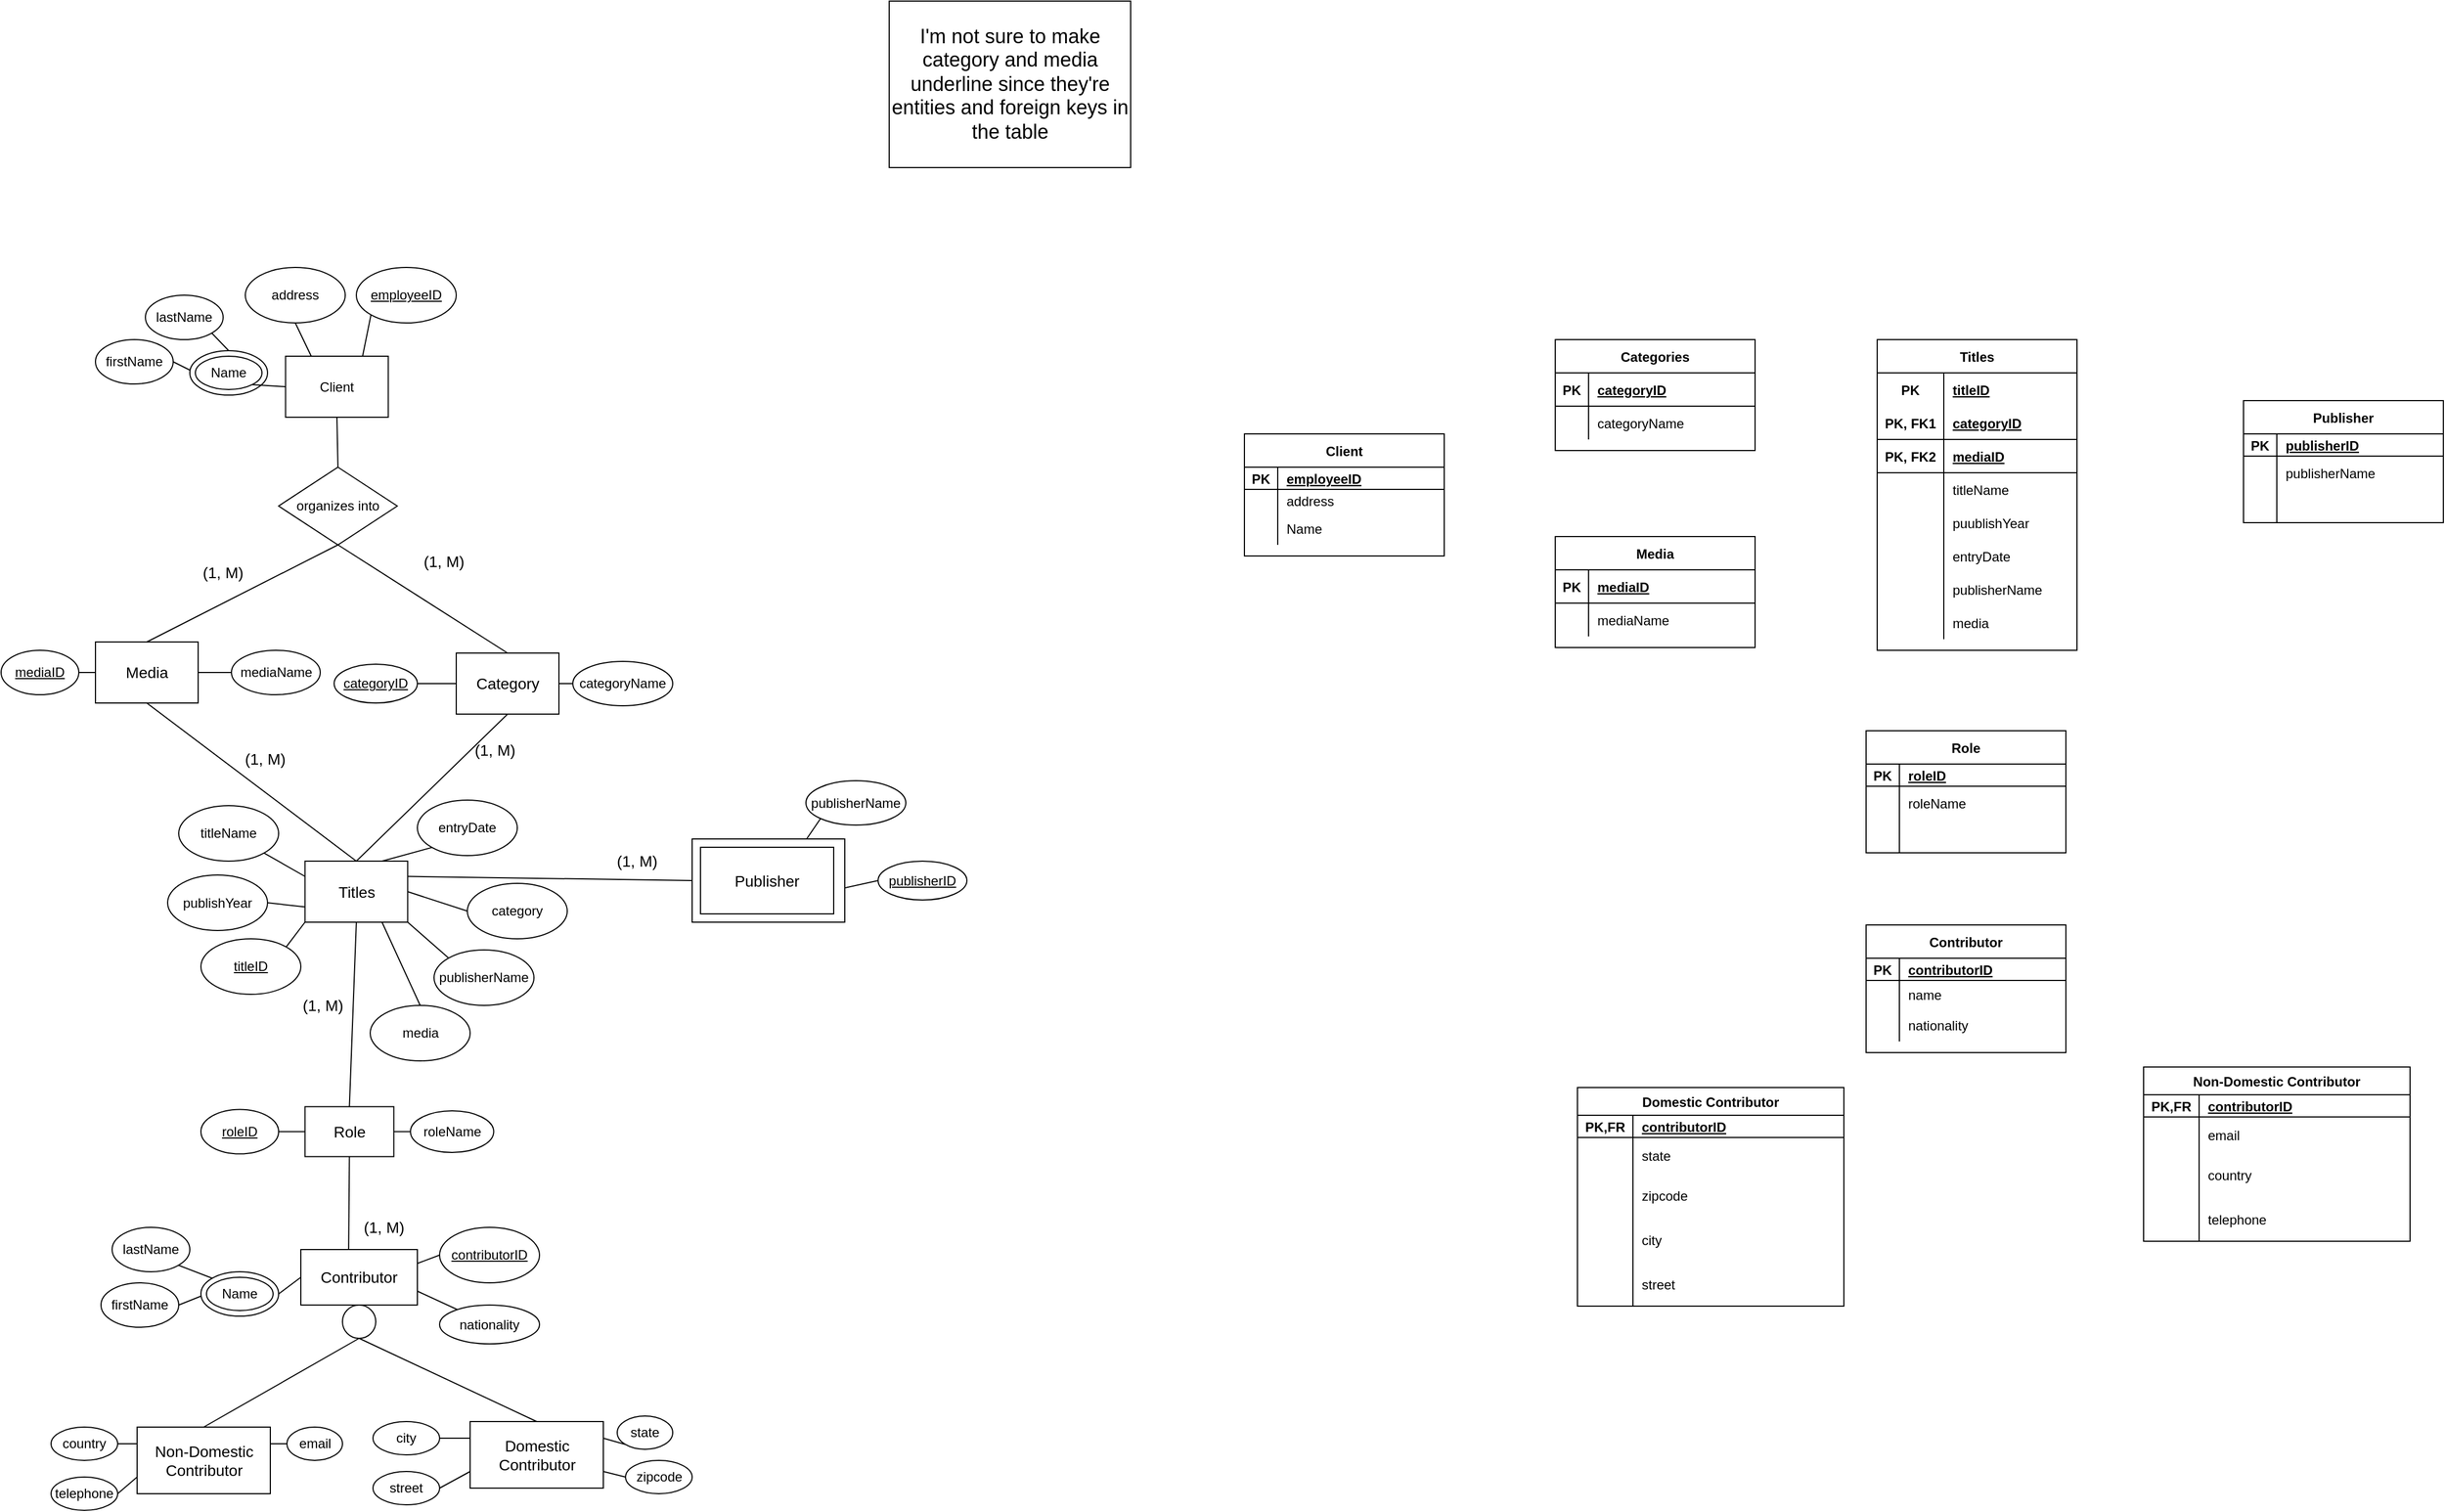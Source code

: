 <mxfile version="13.9.7" type="github">
  <diagram id="oKwaInCrn6BjiO55tSV1" name="Page-1">
    <mxGraphModel dx="2373" dy="987" grid="1" gridSize="10" guides="1" tooltips="1" connect="1" arrows="1" fold="1" page="1" pageScale="1" pageWidth="850" pageHeight="1100" math="0" shadow="0">
      <root>
        <mxCell id="0" />
        <mxCell id="1" parent="0" />
        <mxCell id="83sN6i_9JTyQKwRUd1wk-8" value="" style="rounded=0;whiteSpace=wrap;html=1;" parent="1" vertex="1">
          <mxGeometry x="62.5" y="935" width="137.5" height="75" as="geometry" />
        </mxCell>
        <mxCell id="sUqxi3b8Aqugcw71bEUu-2" value="&lt;u&gt;employeeID&lt;/u&gt;" style="ellipse;whiteSpace=wrap;html=1;" parent="1" vertex="1">
          <mxGeometry x="-240" y="420" width="90" height="50" as="geometry" />
        </mxCell>
        <mxCell id="sUqxi3b8Aqugcw71bEUu-5" value="address" style="ellipse;whiteSpace=wrap;html=1;" parent="1" vertex="1">
          <mxGeometry x="-340" y="420" width="90" height="50" as="geometry" />
        </mxCell>
        <mxCell id="sUqxi3b8Aqugcw71bEUu-18" value="" style="endArrow=none;html=1;entryX=0.5;entryY=1;entryDx=0;entryDy=0;exitX=0.25;exitY=0;exitDx=0;exitDy=0;" parent="1" source="9zW7e_5ygwajDQlWND0z-40" target="sUqxi3b8Aqugcw71bEUu-5" edge="1">
          <mxGeometry width="50" height="50" relative="1" as="geometry">
            <mxPoint x="-280" y="500" as="sourcePoint" />
            <mxPoint x="-160" y="660" as="targetPoint" />
          </mxGeometry>
        </mxCell>
        <mxCell id="sUqxi3b8Aqugcw71bEUu-19" value="" style="endArrow=none;html=1;entryX=0;entryY=1;entryDx=0;entryDy=0;exitX=0.75;exitY=0;exitDx=0;exitDy=0;" parent="1" source="9zW7e_5ygwajDQlWND0z-40" target="sUqxi3b8Aqugcw71bEUu-2" edge="1">
          <mxGeometry width="50" height="50" relative="1" as="geometry">
            <mxPoint x="-250" y="500" as="sourcePoint" />
            <mxPoint x="-160" y="660" as="targetPoint" />
          </mxGeometry>
        </mxCell>
        <mxCell id="sUqxi3b8Aqugcw71bEUu-31" value="&lt;u&gt;mediaID&lt;/u&gt;" style="ellipse;whiteSpace=wrap;html=1;" parent="1" vertex="1">
          <mxGeometry x="-560" y="765" width="70" height="40" as="geometry" />
        </mxCell>
        <mxCell id="sUqxi3b8Aqugcw71bEUu-32" value="mediaName" style="ellipse;whiteSpace=wrap;html=1;" parent="1" vertex="1">
          <mxGeometry x="-352.5" y="765" width="80" height="40" as="geometry" />
        </mxCell>
        <mxCell id="sUqxi3b8Aqugcw71bEUu-33" value="" style="endArrow=none;html=1;entryX=0;entryY=0.5;entryDx=0;entryDy=0;exitX=1;exitY=0.5;exitDx=0;exitDy=0;" parent="1" source="tSkkIRYhGloZ5XBx9pwS-1" target="sUqxi3b8Aqugcw71bEUu-32" edge="1">
          <mxGeometry width="50" height="50" relative="1" as="geometry">
            <mxPoint x="-377.5" y="785" as="sourcePoint" />
            <mxPoint x="-252.5" y="765" as="targetPoint" />
          </mxGeometry>
        </mxCell>
        <mxCell id="sUqxi3b8Aqugcw71bEUu-34" value="" style="endArrow=none;html=1;entryX=1;entryY=0.5;entryDx=0;entryDy=0;exitX=0;exitY=0.5;exitDx=0;exitDy=0;" parent="1" source="tSkkIRYhGloZ5XBx9pwS-1" target="sUqxi3b8Aqugcw71bEUu-31" edge="1">
          <mxGeometry width="50" height="50" relative="1" as="geometry">
            <mxPoint x="-457.5" y="785" as="sourcePoint" />
            <mxPoint x="-252.5" y="765" as="targetPoint" />
          </mxGeometry>
        </mxCell>
        <mxCell id="sUqxi3b8Aqugcw71bEUu-37" value="&lt;u&gt;titleID&lt;/u&gt;" style="ellipse;whiteSpace=wrap;html=1;" parent="1" vertex="1">
          <mxGeometry x="-380" y="1025" width="90" height="50" as="geometry" />
        </mxCell>
        <mxCell id="sUqxi3b8Aqugcw71bEUu-38" value="category" style="ellipse;whiteSpace=wrap;html=1;" parent="1" vertex="1">
          <mxGeometry x="-140" y="975" width="90" height="50" as="geometry" />
        </mxCell>
        <mxCell id="sUqxi3b8Aqugcw71bEUu-40" value="publishYear" style="ellipse;whiteSpace=wrap;html=1;" parent="1" vertex="1">
          <mxGeometry x="-410" y="967.5" width="90" height="50" as="geometry" />
        </mxCell>
        <mxCell id="sUqxi3b8Aqugcw71bEUu-41" value="titleName" style="ellipse;whiteSpace=wrap;html=1;" parent="1" vertex="1">
          <mxGeometry x="-400" y="905" width="90" height="50" as="geometry" />
        </mxCell>
        <mxCell id="sUqxi3b8Aqugcw71bEUu-43" value="entryDate" style="ellipse;whiteSpace=wrap;html=1;" parent="1" vertex="1">
          <mxGeometry x="-185" y="900" width="90" height="50" as="geometry" />
        </mxCell>
        <mxCell id="sUqxi3b8Aqugcw71bEUu-44" value="publisherName" style="ellipse;whiteSpace=wrap;html=1;" parent="1" vertex="1">
          <mxGeometry x="-170" y="1035" width="90" height="50" as="geometry" />
        </mxCell>
        <mxCell id="sUqxi3b8Aqugcw71bEUu-45" value="" style="endArrow=none;html=1;entryX=1;entryY=0.5;entryDx=0;entryDy=0;exitX=0;exitY=0.5;exitDx=0;exitDy=0;" parent="1" source="sUqxi3b8Aqugcw71bEUu-38" target="9zW7e_5ygwajDQlWND0z-24" edge="1">
          <mxGeometry width="50" height="50" relative="1" as="geometry">
            <mxPoint x="-130" y="935" as="sourcePoint" />
            <mxPoint x="-172.5" y="980" as="targetPoint" />
          </mxGeometry>
        </mxCell>
        <mxCell id="sUqxi3b8Aqugcw71bEUu-46" value="" style="endArrow=none;html=1;entryX=1;entryY=1;entryDx=0;entryDy=0;exitX=0;exitY=0;exitDx=0;exitDy=0;" parent="1" source="sUqxi3b8Aqugcw71bEUu-44" target="9zW7e_5ygwajDQlWND0z-24" edge="1">
          <mxGeometry width="50" height="50" relative="1" as="geometry">
            <mxPoint x="-130" y="935" as="sourcePoint" />
            <mxPoint x="-202.5" y="1010" as="targetPoint" />
          </mxGeometry>
        </mxCell>
        <mxCell id="sUqxi3b8Aqugcw71bEUu-47" value="" style="endArrow=none;html=1;entryX=0;entryY=1;entryDx=0;entryDy=0;exitX=0.75;exitY=0;exitDx=0;exitDy=0;" parent="1" source="9zW7e_5ygwajDQlWND0z-24" target="sUqxi3b8Aqugcw71bEUu-43" edge="1">
          <mxGeometry width="50" height="50" relative="1" as="geometry">
            <mxPoint x="-202.5" y="950" as="sourcePoint" />
            <mxPoint x="-80" y="885" as="targetPoint" />
          </mxGeometry>
        </mxCell>
        <mxCell id="sUqxi3b8Aqugcw71bEUu-48" value="" style="endArrow=none;html=1;entryX=1;entryY=0;entryDx=0;entryDy=0;exitX=0;exitY=1;exitDx=0;exitDy=0;" parent="1" source="9zW7e_5ygwajDQlWND0z-24" target="sUqxi3b8Aqugcw71bEUu-37" edge="1">
          <mxGeometry width="50" height="50" relative="1" as="geometry">
            <mxPoint x="-262.5" y="1010" as="sourcePoint" />
            <mxPoint x="-80" y="885" as="targetPoint" />
          </mxGeometry>
        </mxCell>
        <mxCell id="sUqxi3b8Aqugcw71bEUu-49" value="" style="endArrow=none;html=1;entryX=1;entryY=0.5;entryDx=0;entryDy=0;exitX=0;exitY=0.75;exitDx=0;exitDy=0;" parent="1" source="9zW7e_5ygwajDQlWND0z-24" target="sUqxi3b8Aqugcw71bEUu-40" edge="1">
          <mxGeometry width="50" height="50" relative="1" as="geometry">
            <mxPoint x="-292.5" y="980" as="sourcePoint" />
            <mxPoint x="-80" y="885" as="targetPoint" />
          </mxGeometry>
        </mxCell>
        <mxCell id="sUqxi3b8Aqugcw71bEUu-50" value="" style="endArrow=none;html=1;entryX=1;entryY=1;entryDx=0;entryDy=0;exitX=0;exitY=0.25;exitDx=0;exitDy=0;" parent="1" source="9zW7e_5ygwajDQlWND0z-24" target="sUqxi3b8Aqugcw71bEUu-41" edge="1">
          <mxGeometry width="50" height="50" relative="1" as="geometry">
            <mxPoint x="-292.5" y="965" as="sourcePoint" />
            <mxPoint x="-80" y="885" as="targetPoint" />
          </mxGeometry>
        </mxCell>
        <mxCell id="sUqxi3b8Aqugcw71bEUu-52" value="&lt;u&gt;contributorID&lt;/u&gt;" style="ellipse;whiteSpace=wrap;html=1;" parent="1" vertex="1">
          <mxGeometry x="-165" y="1285" width="90" height="50" as="geometry" />
        </mxCell>
        <mxCell id="sUqxi3b8Aqugcw71bEUu-55" value="nationality" style="ellipse;whiteSpace=wrap;html=1;" parent="1" vertex="1">
          <mxGeometry x="-165" y="1355" width="90" height="35" as="geometry" />
        </mxCell>
        <mxCell id="sUqxi3b8Aqugcw71bEUu-56" value="" style="endArrow=none;html=1;entryX=1;entryY=0.75;entryDx=0;entryDy=0;" parent="1" source="sUqxi3b8Aqugcw71bEUu-55" target="9zW7e_5ygwajDQlWND0z-39" edge="1">
          <mxGeometry width="50" height="50" relative="1" as="geometry">
            <mxPoint x="-380" y="1115" as="sourcePoint" />
            <mxPoint x="-177.5" y="1340" as="targetPoint" />
          </mxGeometry>
        </mxCell>
        <mxCell id="sUqxi3b8Aqugcw71bEUu-59" value="" style="endArrow=none;html=1;entryX=0;entryY=0.5;entryDx=0;entryDy=0;exitX=1;exitY=0.25;exitDx=0;exitDy=0;" parent="1" source="9zW7e_5ygwajDQlWND0z-39" target="sUqxi3b8Aqugcw71bEUu-52" edge="1">
          <mxGeometry width="50" height="50" relative="1" as="geometry">
            <mxPoint x="-177.5" y="1325" as="sourcePoint" />
            <mxPoint x="-330" y="1065" as="targetPoint" />
          </mxGeometry>
        </mxCell>
        <mxCell id="sUqxi3b8Aqugcw71bEUu-64" value="&lt;u&gt;roleID&lt;/u&gt;" style="ellipse;whiteSpace=wrap;html=1;" parent="1" vertex="1">
          <mxGeometry x="-380" y="1178.75" width="70" height="40" as="geometry" />
        </mxCell>
        <mxCell id="sUqxi3b8Aqugcw71bEUu-65" value="&lt;div&gt;roleName&lt;/div&gt;" style="ellipse;whiteSpace=wrap;html=1;" parent="1" vertex="1">
          <mxGeometry x="-191.25" y="1180" width="75" height="37.5" as="geometry" />
        </mxCell>
        <mxCell id="sUqxi3b8Aqugcw71bEUu-66" value="" style="endArrow=none;html=1;exitX=1;exitY=0.5;exitDx=0;exitDy=0;entryX=0;entryY=0.5;entryDx=0;entryDy=0;" parent="1" source="sUqxi3b8Aqugcw71bEUu-64" target="tSkkIRYhGloZ5XBx9pwS-6" edge="1">
          <mxGeometry width="50" height="50" relative="1" as="geometry">
            <mxPoint x="-121.25" y="1192.5" as="sourcePoint" />
            <mxPoint x="-291.25" y="1198.75" as="targetPoint" />
          </mxGeometry>
        </mxCell>
        <mxCell id="sUqxi3b8Aqugcw71bEUu-67" value="" style="endArrow=none;html=1;exitX=1;exitY=0.5;exitDx=0;exitDy=0;entryX=0;entryY=0.5;entryDx=0;entryDy=0;" parent="1" source="tSkkIRYhGloZ5XBx9pwS-6" target="sUqxi3b8Aqugcw71bEUu-65" edge="1">
          <mxGeometry width="50" height="50" relative="1" as="geometry">
            <mxPoint x="-211.25" y="1198.75" as="sourcePoint" />
            <mxPoint x="-71.25" y="1142.5" as="targetPoint" />
          </mxGeometry>
        </mxCell>
        <mxCell id="sUqxi3b8Aqugcw71bEUu-69" value="street" style="ellipse;whiteSpace=wrap;html=1;" parent="1" vertex="1">
          <mxGeometry x="-225" y="1505" width="60" height="30" as="geometry" />
        </mxCell>
        <mxCell id="sUqxi3b8Aqugcw71bEUu-70" value="city" style="ellipse;whiteSpace=wrap;html=1;" parent="1" vertex="1">
          <mxGeometry x="-225" y="1460" width="60" height="30" as="geometry" />
        </mxCell>
        <mxCell id="sUqxi3b8Aqugcw71bEUu-72" value="&lt;div&gt;state&lt;/div&gt;" style="ellipse;whiteSpace=wrap;html=1;" parent="1" vertex="1">
          <mxGeometry x="-5" y="1455" width="50" height="30" as="geometry" />
        </mxCell>
        <mxCell id="sUqxi3b8Aqugcw71bEUu-73" value="zipcode" style="ellipse;whiteSpace=wrap;html=1;" parent="1" vertex="1">
          <mxGeometry x="2.5" y="1495" width="60" height="30" as="geometry" />
        </mxCell>
        <mxCell id="sUqxi3b8Aqugcw71bEUu-74" value="" style="endArrow=none;html=1;entryX=1;entryY=0.75;entryDx=0;entryDy=0;exitX=0;exitY=0.5;exitDx=0;exitDy=0;" parent="1" source="sUqxi3b8Aqugcw71bEUu-73" target="9zW7e_5ygwajDQlWND0z-38" edge="1">
          <mxGeometry width="50" height="50" relative="1" as="geometry">
            <mxPoint x="235" y="1455" as="sourcePoint" />
            <mxPoint x="-25" y="1515" as="targetPoint" />
          </mxGeometry>
        </mxCell>
        <mxCell id="sUqxi3b8Aqugcw71bEUu-75" value="" style="endArrow=none;html=1;entryX=1;entryY=0.25;entryDx=0;entryDy=0;exitX=0;exitY=1;exitDx=0;exitDy=0;" parent="1" source="sUqxi3b8Aqugcw71bEUu-72" target="9zW7e_5ygwajDQlWND0z-38" edge="1">
          <mxGeometry width="50" height="50" relative="1" as="geometry">
            <mxPoint x="235" y="1455" as="sourcePoint" />
            <mxPoint x="-25" y="1485" as="targetPoint" />
          </mxGeometry>
        </mxCell>
        <mxCell id="sUqxi3b8Aqugcw71bEUu-76" value="" style="endArrow=none;html=1;entryX=1;entryY=0.5;entryDx=0;entryDy=0;exitX=0;exitY=0.75;exitDx=0;exitDy=0;" parent="1" source="9zW7e_5ygwajDQlWND0z-38" target="sUqxi3b8Aqugcw71bEUu-69" edge="1">
          <mxGeometry width="50" height="50" relative="1" as="geometry">
            <mxPoint x="-145" y="1515" as="sourcePoint" />
            <mxPoint x="285" y="1405" as="targetPoint" />
          </mxGeometry>
        </mxCell>
        <mxCell id="sUqxi3b8Aqugcw71bEUu-77" value="" style="endArrow=none;html=1;exitX=1;exitY=0.5;exitDx=0;exitDy=0;entryX=0;entryY=0.25;entryDx=0;entryDy=0;" parent="1" source="sUqxi3b8Aqugcw71bEUu-70" target="9zW7e_5ygwajDQlWND0z-38" edge="1">
          <mxGeometry width="50" height="50" relative="1" as="geometry">
            <mxPoint x="235" y="1455" as="sourcePoint" />
            <mxPoint x="-145" y="1485" as="targetPoint" />
          </mxGeometry>
        </mxCell>
        <mxCell id="sUqxi3b8Aqugcw71bEUu-80" value="publisherName" style="ellipse;whiteSpace=wrap;html=1;" parent="1" vertex="1">
          <mxGeometry x="165" y="882.5" width="90" height="40" as="geometry" />
        </mxCell>
        <mxCell id="sUqxi3b8Aqugcw71bEUu-81" value="&lt;u&gt;publisherID&lt;/u&gt;" style="ellipse;whiteSpace=wrap;html=1;" parent="1" vertex="1">
          <mxGeometry x="230" y="955" width="80" height="35" as="geometry" />
        </mxCell>
        <mxCell id="sUqxi3b8Aqugcw71bEUu-82" value="" style="endArrow=none;html=1;exitX=0.75;exitY=0;exitDx=0;exitDy=0;entryX=0;entryY=1;entryDx=0;entryDy=0;" parent="1" source="83sN6i_9JTyQKwRUd1wk-8" target="sUqxi3b8Aqugcw71bEUu-80" edge="1">
          <mxGeometry width="50" height="50" relative="1" as="geometry">
            <mxPoint x="155" y="947.5" as="sourcePoint" />
            <mxPoint x="480" y="992.5" as="targetPoint" />
          </mxGeometry>
        </mxCell>
        <mxCell id="sUqxi3b8Aqugcw71bEUu-83" value="" style="endArrow=none;html=1;exitX=0;exitY=0.5;exitDx=0;exitDy=0;entryX=1.004;entryY=0.587;entryDx=0;entryDy=0;entryPerimeter=0;" parent="1" source="sUqxi3b8Aqugcw71bEUu-81" target="83sN6i_9JTyQKwRUd1wk-8" edge="1">
          <mxGeometry width="50" height="50" relative="1" as="geometry">
            <mxPoint x="430" y="1042.5" as="sourcePoint" />
            <mxPoint x="185" y="977.5" as="targetPoint" />
          </mxGeometry>
        </mxCell>
        <mxCell id="sUqxi3b8Aqugcw71bEUu-84" value="&lt;u&gt;categoryID&lt;/u&gt;" style="ellipse;whiteSpace=wrap;html=1;" parent="1" vertex="1">
          <mxGeometry x="-260" y="777.5" width="75" height="35" as="geometry" />
        </mxCell>
        <mxCell id="sUqxi3b8Aqugcw71bEUu-85" value="categoryName" style="ellipse;whiteSpace=wrap;html=1;" parent="1" vertex="1">
          <mxGeometry x="-45" y="775" width="90" height="40" as="geometry" />
        </mxCell>
        <mxCell id="sUqxi3b8Aqugcw71bEUu-86" value="" style="endArrow=none;html=1;entryX=0;entryY=0.5;entryDx=0;entryDy=0;exitX=1;exitY=0.5;exitDx=0;exitDy=0;" parent="1" source="tSkkIRYhGloZ5XBx9pwS-2" target="sUqxi3b8Aqugcw71bEUu-85" edge="1">
          <mxGeometry width="50" height="50" relative="1" as="geometry">
            <mxPoint x="-65" y="795" as="sourcePoint" />
            <mxPoint x="-50" y="665" as="targetPoint" />
          </mxGeometry>
        </mxCell>
        <mxCell id="sUqxi3b8Aqugcw71bEUu-87" value="" style="endArrow=none;html=1;entryX=0;entryY=0.5;entryDx=0;entryDy=0;exitX=1;exitY=0.5;exitDx=0;exitDy=0;" parent="1" source="sUqxi3b8Aqugcw71bEUu-84" target="tSkkIRYhGloZ5XBx9pwS-2" edge="1">
          <mxGeometry width="50" height="50" relative="1" as="geometry">
            <mxPoint x="-170" y="763" as="sourcePoint" />
            <mxPoint x="-160" y="795" as="targetPoint" />
          </mxGeometry>
        </mxCell>
        <mxCell id="YFgNEAuhbHy6hyC9nH0_-6" value="firstName" style="ellipse;whiteSpace=wrap;html=1;" parent="1" vertex="1">
          <mxGeometry x="-475" y="485" width="70" height="40" as="geometry" />
        </mxCell>
        <mxCell id="YFgNEAuhbHy6hyC9nH0_-7" value="&lt;div&gt;lastName&lt;/div&gt;" style="ellipse;whiteSpace=wrap;html=1;" parent="1" vertex="1">
          <mxGeometry x="-430" y="445" width="70" height="40" as="geometry" />
        </mxCell>
        <mxCell id="9zW7e_5ygwajDQlWND0z-7" value="" style="endArrow=none;html=1;entryX=0.5;entryY=0;entryDx=0;entryDy=0;exitX=0.5;exitY=1;exitDx=0;exitDy=0;" parent="1" source="vIp59lIwAwO6PbV3rmus-2" target="tSkkIRYhGloZ5XBx9pwS-2" edge="1">
          <mxGeometry width="50" height="50" relative="1" as="geometry">
            <mxPoint x="-270" y="680" as="sourcePoint" />
            <mxPoint x="-112.5" y="765" as="targetPoint" />
          </mxGeometry>
        </mxCell>
        <mxCell id="YFgNEAuhbHy6hyC9nH0_-8" value="" style="endArrow=none;html=1;exitX=1;exitY=1;exitDx=0;exitDy=0;entryX=0.5;entryY=0;entryDx=0;entryDy=0;" parent="1" source="YFgNEAuhbHy6hyC9nH0_-7" target="YFgNEAuhbHy6hyC9nH0_-10" edge="1">
          <mxGeometry width="50" height="50" relative="1" as="geometry">
            <mxPoint x="-425" y="215" as="sourcePoint" />
            <mxPoint x="-375" y="165" as="targetPoint" />
          </mxGeometry>
        </mxCell>
        <mxCell id="YFgNEAuhbHy6hyC9nH0_-9" value="" style="endArrow=none;html=1;entryX=1;entryY=0.5;entryDx=0;entryDy=0;exitX=0;exitY=0.5;exitDx=0;exitDy=0;" parent="1" source="YFgNEAuhbHy6hyC9nH0_-11" target="YFgNEAuhbHy6hyC9nH0_-6" edge="1">
          <mxGeometry width="50" height="50" relative="1" as="geometry">
            <mxPoint x="-425" y="215" as="sourcePoint" />
            <mxPoint x="-375" y="165" as="targetPoint" />
          </mxGeometry>
        </mxCell>
        <mxCell id="YFgNEAuhbHy6hyC9nH0_-10" value="" style="ellipse;whiteSpace=wrap;html=1;" parent="1" vertex="1">
          <mxGeometry x="-390" y="495" width="70" height="40" as="geometry" />
        </mxCell>
        <mxCell id="YFgNEAuhbHy6hyC9nH0_-11" value="Name" style="ellipse;whiteSpace=wrap;html=1;" parent="1" vertex="1">
          <mxGeometry x="-385" y="500" width="60" height="30" as="geometry" />
        </mxCell>
        <mxCell id="YFgNEAuhbHy6hyC9nH0_-13" value="" style="endArrow=none;html=1;entryX=0;entryY=0.5;entryDx=0;entryDy=0;exitX=1;exitY=1;exitDx=0;exitDy=0;" parent="1" source="YFgNEAuhbHy6hyC9nH0_-11" target="9zW7e_5ygwajDQlWND0z-40" edge="1">
          <mxGeometry width="50" height="50" relative="1" as="geometry">
            <mxPoint x="-35" y="660" as="sourcePoint" />
            <mxPoint x="-310" y="545" as="targetPoint" />
          </mxGeometry>
        </mxCell>
        <mxCell id="YFgNEAuhbHy6hyC9nH0_-14" value="firstName" style="ellipse;whiteSpace=wrap;html=1;" parent="1" vertex="1">
          <mxGeometry x="-470" y="1335" width="70" height="40" as="geometry" />
        </mxCell>
        <mxCell id="YFgNEAuhbHy6hyC9nH0_-15" value="&lt;div&gt;lastName&lt;/div&gt;" style="ellipse;whiteSpace=wrap;html=1;" parent="1" vertex="1">
          <mxGeometry x="-460" y="1285" width="70" height="40" as="geometry" />
        </mxCell>
        <mxCell id="YFgNEAuhbHy6hyC9nH0_-16" value="" style="endArrow=none;html=1;exitX=1;exitY=1;exitDx=0;exitDy=0;entryX=0;entryY=0;entryDx=0;entryDy=0;" parent="1" source="YFgNEAuhbHy6hyC9nH0_-15" target="YFgNEAuhbHy6hyC9nH0_-18" edge="1">
          <mxGeometry width="50" height="50" relative="1" as="geometry">
            <mxPoint x="-415" y="1025" as="sourcePoint" />
            <mxPoint x="-365" y="975" as="targetPoint" />
          </mxGeometry>
        </mxCell>
        <mxCell id="YFgNEAuhbHy6hyC9nH0_-17" value="" style="endArrow=none;html=1;entryX=1;entryY=0.5;entryDx=0;entryDy=0;exitX=0;exitY=0.5;exitDx=0;exitDy=0;" parent="1" source="YFgNEAuhbHy6hyC9nH0_-19" target="YFgNEAuhbHy6hyC9nH0_-14" edge="1">
          <mxGeometry width="50" height="50" relative="1" as="geometry">
            <mxPoint x="-415" y="1025" as="sourcePoint" />
            <mxPoint x="-365" y="975" as="targetPoint" />
          </mxGeometry>
        </mxCell>
        <mxCell id="YFgNEAuhbHy6hyC9nH0_-18" value="" style="ellipse;whiteSpace=wrap;html=1;" parent="1" vertex="1">
          <mxGeometry x="-380" y="1325" width="70" height="40" as="geometry" />
        </mxCell>
        <mxCell id="YFgNEAuhbHy6hyC9nH0_-19" value="Name" style="ellipse;whiteSpace=wrap;html=1;" parent="1" vertex="1">
          <mxGeometry x="-375" y="1330" width="60" height="30" as="geometry" />
        </mxCell>
        <mxCell id="YFgNEAuhbHy6hyC9nH0_-20" value="" style="endArrow=none;html=1;exitX=1;exitY=0.5;exitDx=0;exitDy=0;entryX=0;entryY=0.5;entryDx=0;entryDy=0;" parent="1" source="YFgNEAuhbHy6hyC9nH0_-18" target="9zW7e_5ygwajDQlWND0z-39" edge="1">
          <mxGeometry width="50" height="50" relative="1" as="geometry">
            <mxPoint x="-160" y="1365" as="sourcePoint" />
            <mxPoint x="-297.5" y="1340" as="targetPoint" />
          </mxGeometry>
        </mxCell>
        <mxCell id="9zW7e_5ygwajDQlWND0z-9" value="telephone" style="ellipse;whiteSpace=wrap;html=1;" parent="1" vertex="1">
          <mxGeometry x="-515" y="1510" width="60" height="30" as="geometry" />
        </mxCell>
        <mxCell id="9zW7e_5ygwajDQlWND0z-10" value="country" style="ellipse;whiteSpace=wrap;html=1;" parent="1" vertex="1">
          <mxGeometry x="-515" y="1465" width="60" height="30" as="geometry" />
        </mxCell>
        <mxCell id="9zW7e_5ygwajDQlWND0z-11" value="email" style="ellipse;whiteSpace=wrap;html=1;" parent="1" vertex="1">
          <mxGeometry x="-302.5" y="1465" width="50" height="30" as="geometry" />
        </mxCell>
        <mxCell id="9zW7e_5ygwajDQlWND0z-12" value="" style="endArrow=none;html=1;entryX=1;entryY=0.25;entryDx=0;entryDy=0;exitX=0;exitY=0.5;exitDx=0;exitDy=0;" parent="1" source="9zW7e_5ygwajDQlWND0z-11" target="9zW7e_5ygwajDQlWND0z-36" edge="1">
          <mxGeometry width="50" height="50" relative="1" as="geometry">
            <mxPoint x="-55" y="1460" as="sourcePoint" />
            <mxPoint x="-315.0" y="1490" as="targetPoint" />
          </mxGeometry>
        </mxCell>
        <mxCell id="9zW7e_5ygwajDQlWND0z-13" value="" style="endArrow=none;html=1;entryX=1;entryY=0.5;entryDx=0;entryDy=0;exitX=0;exitY=0.75;exitDx=0;exitDy=0;" parent="1" source="9zW7e_5ygwajDQlWND0z-36" target="9zW7e_5ygwajDQlWND0z-9" edge="1">
          <mxGeometry width="50" height="50" relative="1" as="geometry">
            <mxPoint x="-435.0" y="1520" as="sourcePoint" />
            <mxPoint x="-5" y="1410" as="targetPoint" />
          </mxGeometry>
        </mxCell>
        <mxCell id="9zW7e_5ygwajDQlWND0z-14" value="" style="endArrow=none;html=1;exitX=1;exitY=0.5;exitDx=0;exitDy=0;entryX=0;entryY=0.25;entryDx=0;entryDy=0;" parent="1" source="9zW7e_5ygwajDQlWND0z-10" target="9zW7e_5ygwajDQlWND0z-36" edge="1">
          <mxGeometry width="50" height="50" relative="1" as="geometry">
            <mxPoint x="-55" y="1460" as="sourcePoint" />
            <mxPoint x="-435.0" y="1490" as="targetPoint" />
          </mxGeometry>
        </mxCell>
        <mxCell id="9zW7e_5ygwajDQlWND0z-15" value="media" style="ellipse;whiteSpace=wrap;html=1;" parent="1" vertex="1">
          <mxGeometry x="-227.5" y="1085" width="90" height="50" as="geometry" />
        </mxCell>
        <mxCell id="9zW7e_5ygwajDQlWND0z-16" value="" style="endArrow=none;html=1;entryX=0.5;entryY=0;entryDx=0;entryDy=0;exitX=0.75;exitY=1;exitDx=0;exitDy=0;" parent="1" source="9zW7e_5ygwajDQlWND0z-24" target="9zW7e_5ygwajDQlWND0z-15" edge="1">
          <mxGeometry width="50" height="50" relative="1" as="geometry">
            <mxPoint x="-232.5" y="950" as="sourcePoint" />
            <mxPoint x="-275" y="955" as="targetPoint" />
          </mxGeometry>
        </mxCell>
        <mxCell id="9zW7e_5ygwajDQlWND0z-17" value="" style="endArrow=none;html=1;entryX=0.5;entryY=1;entryDx=0;entryDy=0;exitX=0.5;exitY=0;exitDx=0;exitDy=0;" parent="1" source="9zW7e_5ygwajDQlWND0z-36" target="9zW7e_5ygwajDQlWND0z-29" edge="1">
          <mxGeometry width="50" height="50" relative="1" as="geometry">
            <mxPoint x="-375.0" y="1515" as="sourcePoint" />
            <mxPoint x="-160" y="1350" as="targetPoint" />
          </mxGeometry>
        </mxCell>
        <mxCell id="9zW7e_5ygwajDQlWND0z-18" value="" style="endArrow=none;html=1;entryX=0.5;entryY=1;entryDx=0;entryDy=0;exitX=0.5;exitY=0;exitDx=0;exitDy=0;" parent="1" source="9zW7e_5ygwajDQlWND0z-38" target="9zW7e_5ygwajDQlWND0z-29" edge="1">
          <mxGeometry width="50" height="50" relative="1" as="geometry">
            <mxPoint x="-85" y="1510" as="sourcePoint" />
            <mxPoint x="-220" y="1365" as="targetPoint" />
          </mxGeometry>
        </mxCell>
        <mxCell id="9zW7e_5ygwajDQlWND0z-19" value="" style="endArrow=none;html=1;entryX=0.5;entryY=1;entryDx=0;entryDy=0;exitX=0.5;exitY=0;exitDx=0;exitDy=0;" parent="1" source="tSkkIRYhGloZ5XBx9pwS-6" target="9zW7e_5ygwajDQlWND0z-24" edge="1">
          <mxGeometry width="50" height="50" relative="1" as="geometry">
            <mxPoint x="-250" y="1176" as="sourcePoint" />
            <mxPoint x="-232.5" y="1010" as="targetPoint" />
          </mxGeometry>
        </mxCell>
        <mxCell id="9zW7e_5ygwajDQlWND0z-20" value="" style="endArrow=none;html=1;entryX=0.5;entryY=1;entryDx=0;entryDy=0;exitX=0.41;exitY=0.04;exitDx=0;exitDy=0;exitPerimeter=0;" parent="1" source="9zW7e_5ygwajDQlWND0z-39" target="tSkkIRYhGloZ5XBx9pwS-6" edge="1">
          <mxGeometry width="50" height="50" relative="1" as="geometry">
            <mxPoint x="-240" y="1355" as="sourcePoint" />
            <mxPoint x="-251.25" y="1222.5" as="targetPoint" />
          </mxGeometry>
        </mxCell>
        <mxCell id="9zW7e_5ygwajDQlWND0z-21" value="" style="endArrow=none;html=1;entryX=0.5;entryY=1;entryDx=0;entryDy=0;exitX=0.5;exitY=0;exitDx=0;exitDy=0;" parent="1" source="9zW7e_5ygwajDQlWND0z-24" target="tSkkIRYhGloZ5XBx9pwS-2" edge="1">
          <mxGeometry width="50" height="50" relative="1" as="geometry">
            <mxPoint x="-262.5" y="950" as="sourcePoint" />
            <mxPoint x="-112.5" y="825" as="targetPoint" />
          </mxGeometry>
        </mxCell>
        <mxCell id="9zW7e_5ygwajDQlWND0z-23" value="&lt;font style=&quot;font-size: 14px&quot;&gt;Publisher&lt;/font&gt;" style="rounded=0;whiteSpace=wrap;html=1;" parent="1" vertex="1">
          <mxGeometry x="70" y="942.5" width="120" height="60" as="geometry" />
        </mxCell>
        <mxCell id="9zW7e_5ygwajDQlWND0z-24" value="&lt;font style=&quot;font-size: 14px&quot;&gt;Titles&lt;/font&gt;" style="rounded=0;whiteSpace=wrap;html=1;" parent="1" vertex="1">
          <mxGeometry x="-286.25" y="955" width="92.5" height="55" as="geometry" />
        </mxCell>
        <mxCell id="9zW7e_5ygwajDQlWND0z-29" value="" style="ellipse;whiteSpace=wrap;html=1;aspect=fixed;" parent="1" vertex="1">
          <mxGeometry x="-252.5" y="1355" width="30" height="30" as="geometry" />
        </mxCell>
        <mxCell id="9zW7e_5ygwajDQlWND0z-30" value="" style="endArrow=none;html=1;entryX=0.5;entryY=1;entryDx=0;entryDy=0;exitX=0.5;exitY=0;exitDx=0;exitDy=0;" parent="1" source="9zW7e_5ygwajDQlWND0z-29" target="9zW7e_5ygwajDQlWND0z-39" edge="1">
          <mxGeometry width="50" height="50" relative="1" as="geometry">
            <mxPoint x="-67.5" y="1365" as="sourcePoint" />
            <mxPoint x="-237.5" y="1355" as="targetPoint" />
          </mxGeometry>
        </mxCell>
        <mxCell id="9zW7e_5ygwajDQlWND0z-31" value="&lt;font style=&quot;font-size: 14px&quot;&gt;(1, M)&lt;/font&gt;" style="text;html=1;strokeColor=none;fillColor=none;align=center;verticalAlign=middle;whiteSpace=wrap;rounded=0;" parent="1" vertex="1">
          <mxGeometry x="-265" y="1265" width="100" height="40" as="geometry" />
        </mxCell>
        <mxCell id="9zW7e_5ygwajDQlWND0z-32" value="&lt;font style=&quot;font-size: 14px&quot;&gt;(1, M)&lt;/font&gt;" style="text;html=1;strokeColor=none;fillColor=none;align=center;verticalAlign=middle;whiteSpace=wrap;rounded=0;" parent="1" vertex="1">
          <mxGeometry x="-320" y="1065" width="100" height="40" as="geometry" />
        </mxCell>
        <mxCell id="9zW7e_5ygwajDQlWND0z-33" value="&lt;font style=&quot;font-size: 14px&quot;&gt;(1, M)&lt;/font&gt;" style="text;html=1;strokeColor=none;fillColor=none;align=center;verticalAlign=middle;whiteSpace=wrap;rounded=0;" parent="1" vertex="1">
          <mxGeometry x="-165" y="835" width="100" height="40" as="geometry" />
        </mxCell>
        <mxCell id="9zW7e_5ygwajDQlWND0z-34" value="" style="endArrow=none;html=1;exitX=1;exitY=0.25;exitDx=0;exitDy=0;entryX=0;entryY=0.5;entryDx=0;entryDy=0;" parent="1" source="9zW7e_5ygwajDQlWND0z-24" target="83sN6i_9JTyQKwRUd1wk-8" edge="1">
          <mxGeometry width="50" height="50" relative="1" as="geometry">
            <mxPoint x="-230" y="1175" as="sourcePoint" />
            <mxPoint x="60" y="983" as="targetPoint" />
          </mxGeometry>
        </mxCell>
        <mxCell id="9zW7e_5ygwajDQlWND0z-35" value="&lt;font style=&quot;font-size: 14px&quot;&gt;(1, M)&lt;/font&gt;" style="text;html=1;strokeColor=none;fillColor=none;align=center;verticalAlign=middle;whiteSpace=wrap;rounded=0;" parent="1" vertex="1">
          <mxGeometry x="-37.5" y="935" width="100" height="40" as="geometry" />
        </mxCell>
        <mxCell id="9zW7e_5ygwajDQlWND0z-36" value="&lt;font style=&quot;font-size: 14px&quot;&gt;Non-Domestic Contributor&lt;/font&gt;" style="rounded=0;whiteSpace=wrap;html=1;" parent="1" vertex="1">
          <mxGeometry x="-437.5" y="1465" width="120" height="60" as="geometry" />
        </mxCell>
        <mxCell id="9zW7e_5ygwajDQlWND0z-38" value="&lt;font style=&quot;font-size: 14px&quot;&gt;Domestic Contributor&lt;/font&gt;" style="rounded=0;whiteSpace=wrap;html=1;" parent="1" vertex="1">
          <mxGeometry x="-137.5" y="1460" width="120" height="60" as="geometry" />
        </mxCell>
        <mxCell id="9zW7e_5ygwajDQlWND0z-39" value="&lt;font style=&quot;font-size: 14px&quot;&gt;Contributor&lt;/font&gt;" style="rounded=0;whiteSpace=wrap;html=1;" parent="1" vertex="1">
          <mxGeometry x="-290" y="1305" width="105" height="50" as="geometry" />
        </mxCell>
        <mxCell id="9zW7e_5ygwajDQlWND0z-40" value="Client" style="rounded=0;whiteSpace=wrap;html=1;" parent="1" vertex="1">
          <mxGeometry x="-303.75" y="500" width="92.5" height="55" as="geometry" />
        </mxCell>
        <mxCell id="83sN6i_9JTyQKwRUd1wk-2" value="&lt;font style=&quot;font-size: 14px&quot;&gt;(1, M)&lt;/font&gt;" style="text;html=1;strokeColor=none;fillColor=none;align=center;verticalAlign=middle;whiteSpace=wrap;rounded=0;" parent="1" vertex="1">
          <mxGeometry x="-211.25" y="670" width="100" height="30" as="geometry" />
        </mxCell>
        <mxCell id="83sN6i_9JTyQKwRUd1wk-6" value="" style="endArrow=none;html=1;entryX=0.5;entryY=0;entryDx=0;entryDy=0;exitX=0.5;exitY=1;exitDx=0;exitDy=0;" parent="1" source="tSkkIRYhGloZ5XBx9pwS-1" target="9zW7e_5ygwajDQlWND0z-24" edge="1">
          <mxGeometry width="50" height="50" relative="1" as="geometry">
            <mxPoint x="-417.5" y="810" as="sourcePoint" />
            <mxPoint x="-320" y="845" as="targetPoint" />
          </mxGeometry>
        </mxCell>
        <mxCell id="83sN6i_9JTyQKwRUd1wk-7" value="&lt;font style=&quot;font-size: 14px&quot;&gt;(1, M)&lt;/font&gt;" style="text;html=1;strokeColor=none;fillColor=none;align=center;verticalAlign=middle;whiteSpace=wrap;rounded=0;" parent="1" vertex="1">
          <mxGeometry x="-372.5" y="842.5" width="100" height="40" as="geometry" />
        </mxCell>
        <mxCell id="vIp59lIwAwO6PbV3rmus-1" value="" style="endArrow=none;html=1;entryX=0.5;entryY=0;entryDx=0;entryDy=0;exitX=0.5;exitY=1;exitDx=0;exitDy=0;" parent="1" source="vIp59lIwAwO6PbV3rmus-2" target="tSkkIRYhGloZ5XBx9pwS-1" edge="1">
          <mxGeometry width="50" height="50" relative="1" as="geometry">
            <mxPoint x="-270" y="680" as="sourcePoint" />
            <mxPoint x="-417.5" y="760" as="targetPoint" />
          </mxGeometry>
        </mxCell>
        <mxCell id="vIp59lIwAwO6PbV3rmus-2" value="organizes into" style="rhombus;whiteSpace=wrap;html=1;" parent="1" vertex="1">
          <mxGeometry x="-310" y="600" width="106.87" height="70" as="geometry" />
        </mxCell>
        <mxCell id="vIp59lIwAwO6PbV3rmus-3" value="" style="endArrow=none;html=1;exitX=0.5;exitY=0;exitDx=0;exitDy=0;entryX=0.5;entryY=1;entryDx=0;entryDy=0;" parent="1" source="vIp59lIwAwO6PbV3rmus-2" target="9zW7e_5ygwajDQlWND0z-40" edge="1">
          <mxGeometry width="50" height="50" relative="1" as="geometry">
            <mxPoint x="-235" y="620" as="sourcePoint" />
            <mxPoint x="-185" y="570" as="targetPoint" />
          </mxGeometry>
        </mxCell>
        <mxCell id="vIp59lIwAwO6PbV3rmus-4" value="&lt;font style=&quot;font-size: 14px&quot;&gt;(1, M)&lt;/font&gt;" style="text;html=1;strokeColor=none;fillColor=none;align=center;verticalAlign=middle;whiteSpace=wrap;rounded=0;" parent="1" vertex="1">
          <mxGeometry x="-410" y="680" width="100" height="30" as="geometry" />
        </mxCell>
        <mxCell id="tSkkIRYhGloZ5XBx9pwS-1" value="&lt;font style=&quot;font-size: 14px&quot;&gt;Media&lt;/font&gt;" style="rounded=0;whiteSpace=wrap;html=1;" parent="1" vertex="1">
          <mxGeometry x="-475" y="757.5" width="92.5" height="55" as="geometry" />
        </mxCell>
        <mxCell id="tSkkIRYhGloZ5XBx9pwS-2" value="&lt;font style=&quot;font-size: 14px&quot;&gt;Category&lt;/font&gt;" style="rounded=0;whiteSpace=wrap;html=1;" parent="1" vertex="1">
          <mxGeometry x="-150" y="767.5" width="92.5" height="55" as="geometry" />
        </mxCell>
        <mxCell id="tSkkIRYhGloZ5XBx9pwS-6" value="&lt;font style=&quot;font-size: 14px&quot;&gt;Role&lt;/font&gt;" style="rounded=0;whiteSpace=wrap;html=1;" parent="1" vertex="1">
          <mxGeometry x="-286.25" y="1176.25" width="80" height="45" as="geometry" />
        </mxCell>
        <mxCell id="tSkkIRYhGloZ5XBx9pwS-7" value="Client" style="shape=table;startSize=30;container=1;collapsible=1;childLayout=tableLayout;fixedRows=1;rowLines=0;fontStyle=1;align=center;resizeLast=1;" parent="1" vertex="1">
          <mxGeometry x="560" y="570" width="180" height="110" as="geometry" />
        </mxCell>
        <mxCell id="tSkkIRYhGloZ5XBx9pwS-8" value="" style="shape=partialRectangle;collapsible=0;dropTarget=0;pointerEvents=0;fillColor=none;top=0;left=0;bottom=1;right=0;points=[[0,0.5],[1,0.5]];portConstraint=eastwest;" parent="tSkkIRYhGloZ5XBx9pwS-7" vertex="1">
          <mxGeometry y="30" width="180" height="20" as="geometry" />
        </mxCell>
        <mxCell id="tSkkIRYhGloZ5XBx9pwS-9" value="PK" style="shape=partialRectangle;connectable=0;fillColor=none;top=0;left=0;bottom=0;right=0;fontStyle=1;overflow=hidden;" parent="tSkkIRYhGloZ5XBx9pwS-8" vertex="1">
          <mxGeometry width="30" height="20" as="geometry" />
        </mxCell>
        <mxCell id="tSkkIRYhGloZ5XBx9pwS-10" value="employeeID" style="shape=partialRectangle;connectable=0;fillColor=none;top=0;left=0;bottom=0;right=0;align=left;spacingLeft=6;fontStyle=5;overflow=hidden;" parent="tSkkIRYhGloZ5XBx9pwS-8" vertex="1">
          <mxGeometry x="30" width="150" height="20" as="geometry" />
        </mxCell>
        <mxCell id="tSkkIRYhGloZ5XBx9pwS-11" value="" style="shape=partialRectangle;collapsible=0;dropTarget=0;pointerEvents=0;fillColor=none;top=0;left=0;bottom=0;right=0;points=[[0,0.5],[1,0.5]];portConstraint=eastwest;" parent="tSkkIRYhGloZ5XBx9pwS-7" vertex="1">
          <mxGeometry y="50" width="180" height="20" as="geometry" />
        </mxCell>
        <mxCell id="tSkkIRYhGloZ5XBx9pwS-12" value="" style="shape=partialRectangle;connectable=0;fillColor=none;top=0;left=0;bottom=0;right=0;editable=1;overflow=hidden;" parent="tSkkIRYhGloZ5XBx9pwS-11" vertex="1">
          <mxGeometry width="30" height="20" as="geometry" />
        </mxCell>
        <mxCell id="tSkkIRYhGloZ5XBx9pwS-13" value="address" style="shape=partialRectangle;connectable=0;fillColor=none;top=0;left=0;bottom=0;right=0;align=left;spacingLeft=6;overflow=hidden;" parent="tSkkIRYhGloZ5XBx9pwS-11" vertex="1">
          <mxGeometry x="30" width="150" height="20" as="geometry" />
        </mxCell>
        <mxCell id="tSkkIRYhGloZ5XBx9pwS-14" value="" style="shape=partialRectangle;collapsible=0;dropTarget=0;pointerEvents=0;fillColor=none;top=0;left=0;bottom=0;right=0;points=[[0,0.5],[1,0.5]];portConstraint=eastwest;" parent="tSkkIRYhGloZ5XBx9pwS-7" vertex="1">
          <mxGeometry y="70" width="180" height="30" as="geometry" />
        </mxCell>
        <mxCell id="tSkkIRYhGloZ5XBx9pwS-15" value="" style="shape=partialRectangle;connectable=0;fillColor=none;top=0;left=0;bottom=0;right=0;editable=1;overflow=hidden;" parent="tSkkIRYhGloZ5XBx9pwS-14" vertex="1">
          <mxGeometry width="30" height="30" as="geometry" />
        </mxCell>
        <mxCell id="tSkkIRYhGloZ5XBx9pwS-16" value="Name" style="shape=partialRectangle;connectable=0;fillColor=none;top=0;left=0;bottom=0;right=0;align=left;spacingLeft=6;overflow=hidden;" parent="tSkkIRYhGloZ5XBx9pwS-14" vertex="1">
          <mxGeometry x="30" width="150" height="30" as="geometry" />
        </mxCell>
        <mxCell id="tSkkIRYhGloZ5XBx9pwS-20" value="Media" style="shape=table;startSize=30;container=1;collapsible=1;childLayout=tableLayout;fixedRows=1;rowLines=0;fontStyle=1;align=center;resizeLast=1;" parent="1" vertex="1">
          <mxGeometry x="840" y="662.5" width="180" height="100" as="geometry" />
        </mxCell>
        <mxCell id="tSkkIRYhGloZ5XBx9pwS-21" value="" style="shape=partialRectangle;collapsible=0;dropTarget=0;pointerEvents=0;fillColor=none;top=0;left=0;bottom=1;right=0;points=[[0,0.5],[1,0.5]];portConstraint=eastwest;" parent="tSkkIRYhGloZ5XBx9pwS-20" vertex="1">
          <mxGeometry y="30" width="180" height="30" as="geometry" />
        </mxCell>
        <mxCell id="tSkkIRYhGloZ5XBx9pwS-22" value="PK" style="shape=partialRectangle;connectable=0;fillColor=none;top=0;left=0;bottom=0;right=0;fontStyle=1;overflow=hidden;" parent="tSkkIRYhGloZ5XBx9pwS-21" vertex="1">
          <mxGeometry width="30" height="30" as="geometry" />
        </mxCell>
        <mxCell id="tSkkIRYhGloZ5XBx9pwS-23" value="mediaID" style="shape=partialRectangle;connectable=0;fillColor=none;top=0;left=0;bottom=0;right=0;align=left;spacingLeft=6;fontStyle=5;overflow=hidden;" parent="tSkkIRYhGloZ5XBx9pwS-21" vertex="1">
          <mxGeometry x="30" width="150" height="30" as="geometry" />
        </mxCell>
        <mxCell id="tSkkIRYhGloZ5XBx9pwS-24" value="" style="shape=partialRectangle;collapsible=0;dropTarget=0;pointerEvents=0;fillColor=none;top=0;left=0;bottom=0;right=0;points=[[0,0.5],[1,0.5]];portConstraint=eastwest;" parent="tSkkIRYhGloZ5XBx9pwS-20" vertex="1">
          <mxGeometry y="60" width="180" height="30" as="geometry" />
        </mxCell>
        <mxCell id="tSkkIRYhGloZ5XBx9pwS-25" value="" style="shape=partialRectangle;connectable=0;fillColor=none;top=0;left=0;bottom=0;right=0;editable=1;overflow=hidden;" parent="tSkkIRYhGloZ5XBx9pwS-24" vertex="1">
          <mxGeometry width="30" height="30" as="geometry" />
        </mxCell>
        <mxCell id="tSkkIRYhGloZ5XBx9pwS-26" value="mediaName" style="shape=partialRectangle;connectable=0;fillColor=none;top=0;left=0;bottom=0;right=0;align=left;spacingLeft=6;overflow=hidden;" parent="tSkkIRYhGloZ5XBx9pwS-24" vertex="1">
          <mxGeometry x="30" width="150" height="30" as="geometry" />
        </mxCell>
        <mxCell id="tSkkIRYhGloZ5XBx9pwS-33" value="Categories" style="shape=table;startSize=30;container=1;collapsible=1;childLayout=tableLayout;fixedRows=1;rowLines=0;fontStyle=1;align=center;resizeLast=1;" parent="1" vertex="1">
          <mxGeometry x="840" y="485" width="180" height="100" as="geometry" />
        </mxCell>
        <mxCell id="tSkkIRYhGloZ5XBx9pwS-34" value="" style="shape=partialRectangle;collapsible=0;dropTarget=0;pointerEvents=0;fillColor=none;top=0;left=0;bottom=1;right=0;points=[[0,0.5],[1,0.5]];portConstraint=eastwest;" parent="tSkkIRYhGloZ5XBx9pwS-33" vertex="1">
          <mxGeometry y="30" width="180" height="30" as="geometry" />
        </mxCell>
        <mxCell id="tSkkIRYhGloZ5XBx9pwS-35" value="PK" style="shape=partialRectangle;connectable=0;fillColor=none;top=0;left=0;bottom=0;right=0;fontStyle=1;overflow=hidden;" parent="tSkkIRYhGloZ5XBx9pwS-34" vertex="1">
          <mxGeometry width="30" height="30" as="geometry" />
        </mxCell>
        <mxCell id="tSkkIRYhGloZ5XBx9pwS-36" value="categoryID" style="shape=partialRectangle;connectable=0;fillColor=none;top=0;left=0;bottom=0;right=0;align=left;spacingLeft=6;fontStyle=5;overflow=hidden;" parent="tSkkIRYhGloZ5XBx9pwS-34" vertex="1">
          <mxGeometry x="30" width="150" height="30" as="geometry" />
        </mxCell>
        <mxCell id="tSkkIRYhGloZ5XBx9pwS-37" value="" style="shape=partialRectangle;collapsible=0;dropTarget=0;pointerEvents=0;fillColor=none;top=0;left=0;bottom=0;right=0;points=[[0,0.5],[1,0.5]];portConstraint=eastwest;" parent="tSkkIRYhGloZ5XBx9pwS-33" vertex="1">
          <mxGeometry y="60" width="180" height="30" as="geometry" />
        </mxCell>
        <mxCell id="tSkkIRYhGloZ5XBx9pwS-38" value="" style="shape=partialRectangle;connectable=0;fillColor=none;top=0;left=0;bottom=0;right=0;editable=1;overflow=hidden;" parent="tSkkIRYhGloZ5XBx9pwS-37" vertex="1">
          <mxGeometry width="30" height="30" as="geometry" />
        </mxCell>
        <mxCell id="tSkkIRYhGloZ5XBx9pwS-39" value="categoryName" style="shape=partialRectangle;connectable=0;fillColor=none;top=0;left=0;bottom=0;right=0;align=left;spacingLeft=6;overflow=hidden;" parent="tSkkIRYhGloZ5XBx9pwS-37" vertex="1">
          <mxGeometry x="30" width="150" height="30" as="geometry" />
        </mxCell>
        <mxCell id="tSkkIRYhGloZ5XBx9pwS-46" value="Titles" style="shape=table;startSize=30;container=1;collapsible=1;childLayout=tableLayout;fixedRows=1;rowLines=0;fontStyle=1;align=center;resizeLast=1;" parent="1" vertex="1">
          <mxGeometry x="1130" y="485" width="180" height="280" as="geometry" />
        </mxCell>
        <mxCell id="tSkkIRYhGloZ5XBx9pwS-47" value="" style="shape=partialRectangle;collapsible=0;dropTarget=0;pointerEvents=0;fillColor=none;top=0;left=0;bottom=0;right=0;points=[[0,0.5],[1,0.5]];portConstraint=eastwest;" parent="tSkkIRYhGloZ5XBx9pwS-46" vertex="1">
          <mxGeometry y="30" width="180" height="30" as="geometry" />
        </mxCell>
        <mxCell id="tSkkIRYhGloZ5XBx9pwS-48" value="PK" style="shape=partialRectangle;connectable=0;fillColor=none;top=0;left=0;bottom=0;right=0;fontStyle=1;overflow=hidden;" parent="tSkkIRYhGloZ5XBx9pwS-47" vertex="1">
          <mxGeometry width="60" height="30" as="geometry" />
        </mxCell>
        <mxCell id="tSkkIRYhGloZ5XBx9pwS-49" value="titleID" style="shape=partialRectangle;connectable=0;fillColor=none;top=0;left=0;bottom=0;right=0;align=left;spacingLeft=6;fontStyle=5;overflow=hidden;" parent="tSkkIRYhGloZ5XBx9pwS-47" vertex="1">
          <mxGeometry x="60" width="120" height="30" as="geometry" />
        </mxCell>
        <mxCell id="tSkkIRYhGloZ5XBx9pwS-50" value="" style="shape=partialRectangle;collapsible=0;dropTarget=0;pointerEvents=0;fillColor=none;top=0;left=0;bottom=1;right=0;points=[[0,0.5],[1,0.5]];portConstraint=eastwest;" parent="tSkkIRYhGloZ5XBx9pwS-46" vertex="1">
          <mxGeometry y="60" width="180" height="30" as="geometry" />
        </mxCell>
        <mxCell id="tSkkIRYhGloZ5XBx9pwS-51" value="PK, FK1" style="shape=partialRectangle;connectable=0;fillColor=none;top=0;left=0;bottom=0;right=0;fontStyle=1;overflow=hidden;" parent="tSkkIRYhGloZ5XBx9pwS-50" vertex="1">
          <mxGeometry width="60" height="30" as="geometry" />
        </mxCell>
        <mxCell id="tSkkIRYhGloZ5XBx9pwS-52" value="categoryID" style="shape=partialRectangle;connectable=0;fillColor=none;top=0;left=0;bottom=0;right=0;align=left;spacingLeft=6;fontStyle=5;overflow=hidden;" parent="tSkkIRYhGloZ5XBx9pwS-50" vertex="1">
          <mxGeometry x="60" width="120" height="30" as="geometry" />
        </mxCell>
        <mxCell id="tSkkIRYhGloZ5XBx9pwS-70" value="" style="shape=partialRectangle;collapsible=0;dropTarget=0;pointerEvents=0;fillColor=none;top=0;left=0;bottom=1;right=0;points=[[0,0.5],[1,0.5]];portConstraint=eastwest;" parent="tSkkIRYhGloZ5XBx9pwS-46" vertex="1">
          <mxGeometry y="90" width="180" height="30" as="geometry" />
        </mxCell>
        <mxCell id="tSkkIRYhGloZ5XBx9pwS-71" value="PK, FK2" style="shape=partialRectangle;connectable=0;fillColor=none;top=0;left=0;bottom=0;right=0;fontStyle=1;overflow=hidden;" parent="tSkkIRYhGloZ5XBx9pwS-70" vertex="1">
          <mxGeometry width="60" height="30" as="geometry" />
        </mxCell>
        <mxCell id="tSkkIRYhGloZ5XBx9pwS-72" value="mediaID" style="shape=partialRectangle;connectable=0;fillColor=none;top=0;left=0;bottom=0;right=0;align=left;spacingLeft=6;fontStyle=5;overflow=hidden;" parent="tSkkIRYhGloZ5XBx9pwS-70" vertex="1">
          <mxGeometry x="60" width="120" height="30" as="geometry" />
        </mxCell>
        <mxCell id="tSkkIRYhGloZ5XBx9pwS-53" value="" style="shape=partialRectangle;collapsible=0;dropTarget=0;pointerEvents=0;fillColor=none;top=0;left=0;bottom=0;right=0;points=[[0,0.5],[1,0.5]];portConstraint=eastwest;" parent="tSkkIRYhGloZ5XBx9pwS-46" vertex="1">
          <mxGeometry y="120" width="180" height="30" as="geometry" />
        </mxCell>
        <mxCell id="tSkkIRYhGloZ5XBx9pwS-54" value="" style="shape=partialRectangle;connectable=0;fillColor=none;top=0;left=0;bottom=0;right=0;editable=1;overflow=hidden;" parent="tSkkIRYhGloZ5XBx9pwS-53" vertex="1">
          <mxGeometry width="60" height="30" as="geometry" />
        </mxCell>
        <mxCell id="tSkkIRYhGloZ5XBx9pwS-55" value="titleName" style="shape=partialRectangle;connectable=0;fillColor=none;top=0;left=0;bottom=0;right=0;align=left;spacingLeft=6;overflow=hidden;" parent="tSkkIRYhGloZ5XBx9pwS-53" vertex="1">
          <mxGeometry x="60" width="120" height="30" as="geometry" />
        </mxCell>
        <mxCell id="tSkkIRYhGloZ5XBx9pwS-56" value="" style="shape=partialRectangle;collapsible=0;dropTarget=0;pointerEvents=0;fillColor=none;top=0;left=0;bottom=0;right=0;points=[[0,0.5],[1,0.5]];portConstraint=eastwest;" parent="tSkkIRYhGloZ5XBx9pwS-46" vertex="1">
          <mxGeometry y="150" width="180" height="30" as="geometry" />
        </mxCell>
        <mxCell id="tSkkIRYhGloZ5XBx9pwS-57" value="" style="shape=partialRectangle;connectable=0;fillColor=none;top=0;left=0;bottom=0;right=0;editable=1;overflow=hidden;" parent="tSkkIRYhGloZ5XBx9pwS-56" vertex="1">
          <mxGeometry width="60" height="30" as="geometry" />
        </mxCell>
        <mxCell id="tSkkIRYhGloZ5XBx9pwS-58" value="puublishYear" style="shape=partialRectangle;connectable=0;fillColor=none;top=0;left=0;bottom=0;right=0;align=left;spacingLeft=6;overflow=hidden;" parent="tSkkIRYhGloZ5XBx9pwS-56" vertex="1">
          <mxGeometry x="60" width="120" height="30" as="geometry" />
        </mxCell>
        <mxCell id="tSkkIRYhGloZ5XBx9pwS-59" value="" style="shape=partialRectangle;collapsible=0;dropTarget=0;pointerEvents=0;fillColor=none;top=0;left=0;bottom=0;right=0;points=[[0,0.5],[1,0.5]];portConstraint=eastwest;" parent="tSkkIRYhGloZ5XBx9pwS-46" vertex="1">
          <mxGeometry y="180" width="180" height="30" as="geometry" />
        </mxCell>
        <mxCell id="tSkkIRYhGloZ5XBx9pwS-60" value="" style="shape=partialRectangle;connectable=0;fillColor=none;top=0;left=0;bottom=0;right=0;editable=1;overflow=hidden;" parent="tSkkIRYhGloZ5XBx9pwS-59" vertex="1">
          <mxGeometry width="60" height="30" as="geometry" />
        </mxCell>
        <mxCell id="tSkkIRYhGloZ5XBx9pwS-61" value="entryDate" style="shape=partialRectangle;connectable=0;fillColor=none;top=0;left=0;bottom=0;right=0;align=left;spacingLeft=6;overflow=hidden;" parent="tSkkIRYhGloZ5XBx9pwS-59" vertex="1">
          <mxGeometry x="60" width="120" height="30" as="geometry" />
        </mxCell>
        <mxCell id="tSkkIRYhGloZ5XBx9pwS-62" value="" style="shape=partialRectangle;collapsible=0;dropTarget=0;pointerEvents=0;fillColor=none;top=0;left=0;bottom=0;right=0;points=[[0,0.5],[1,0.5]];portConstraint=eastwest;" parent="tSkkIRYhGloZ5XBx9pwS-46" vertex="1">
          <mxGeometry y="210" width="180" height="30" as="geometry" />
        </mxCell>
        <mxCell id="tSkkIRYhGloZ5XBx9pwS-63" value="" style="shape=partialRectangle;connectable=0;fillColor=none;top=0;left=0;bottom=0;right=0;editable=1;overflow=hidden;" parent="tSkkIRYhGloZ5XBx9pwS-62" vertex="1">
          <mxGeometry width="60" height="30" as="geometry" />
        </mxCell>
        <mxCell id="tSkkIRYhGloZ5XBx9pwS-64" value="publisherName" style="shape=partialRectangle;connectable=0;fillColor=none;top=0;left=0;bottom=0;right=0;align=left;spacingLeft=6;overflow=hidden;" parent="tSkkIRYhGloZ5XBx9pwS-62" vertex="1">
          <mxGeometry x="60" width="120" height="30" as="geometry" />
        </mxCell>
        <mxCell id="tSkkIRYhGloZ5XBx9pwS-65" value="" style="shape=partialRectangle;collapsible=0;dropTarget=0;pointerEvents=0;fillColor=none;top=0;left=0;bottom=0;right=0;points=[[0,0.5],[1,0.5]];portConstraint=eastwest;" parent="tSkkIRYhGloZ5XBx9pwS-46" vertex="1">
          <mxGeometry y="240" width="180" height="30" as="geometry" />
        </mxCell>
        <mxCell id="tSkkIRYhGloZ5XBx9pwS-66" value="" style="shape=partialRectangle;connectable=0;fillColor=none;top=0;left=0;bottom=0;right=0;editable=1;overflow=hidden;" parent="tSkkIRYhGloZ5XBx9pwS-65" vertex="1">
          <mxGeometry width="60" height="30" as="geometry" />
        </mxCell>
        <mxCell id="tSkkIRYhGloZ5XBx9pwS-67" value="media" style="shape=partialRectangle;connectable=0;fillColor=none;top=0;left=0;bottom=0;right=0;align=left;spacingLeft=6;overflow=hidden;" parent="tSkkIRYhGloZ5XBx9pwS-65" vertex="1">
          <mxGeometry x="60" width="120" height="30" as="geometry" />
        </mxCell>
        <mxCell id="tSkkIRYhGloZ5XBx9pwS-69" value="&lt;font style=&quot;font-size: 18px&quot;&gt;I&#39;m not sure to make category and media underline since they&#39;re entities and foreign keys in the table&lt;/font&gt;" style="rounded=0;whiteSpace=wrap;html=1;" parent="1" vertex="1">
          <mxGeometry x="240" y="180" width="217.5" height="150" as="geometry" />
        </mxCell>
        <mxCell id="I7lyxB5UMKkfg_V06CPN-1" value="Contributor" style="shape=table;startSize=30;container=1;collapsible=1;childLayout=tableLayout;fixedRows=1;rowLines=0;fontStyle=1;align=center;resizeLast=1;" vertex="1" parent="1">
          <mxGeometry x="1120" y="1012.5" width="180" height="115" as="geometry" />
        </mxCell>
        <mxCell id="I7lyxB5UMKkfg_V06CPN-2" value="" style="shape=partialRectangle;collapsible=0;dropTarget=0;pointerEvents=0;fillColor=none;top=0;left=0;bottom=1;right=0;points=[[0,0.5],[1,0.5]];portConstraint=eastwest;" vertex="1" parent="I7lyxB5UMKkfg_V06CPN-1">
          <mxGeometry y="30" width="180" height="20" as="geometry" />
        </mxCell>
        <mxCell id="I7lyxB5UMKkfg_V06CPN-3" value="PK" style="shape=partialRectangle;connectable=0;fillColor=none;top=0;left=0;bottom=0;right=0;fontStyle=1;overflow=hidden;" vertex="1" parent="I7lyxB5UMKkfg_V06CPN-2">
          <mxGeometry width="30" height="20" as="geometry" />
        </mxCell>
        <mxCell id="I7lyxB5UMKkfg_V06CPN-4" value="contributorID" style="shape=partialRectangle;connectable=0;fillColor=none;top=0;left=0;bottom=0;right=0;align=left;spacingLeft=6;fontStyle=5;overflow=hidden;" vertex="1" parent="I7lyxB5UMKkfg_V06CPN-2">
          <mxGeometry x="30" width="150" height="20" as="geometry" />
        </mxCell>
        <mxCell id="I7lyxB5UMKkfg_V06CPN-5" value="" style="shape=partialRectangle;collapsible=0;dropTarget=0;pointerEvents=0;fillColor=none;top=0;left=0;bottom=0;right=0;points=[[0,0.5],[1,0.5]];portConstraint=eastwest;" vertex="1" parent="I7lyxB5UMKkfg_V06CPN-1">
          <mxGeometry y="50" width="180" height="25" as="geometry" />
        </mxCell>
        <mxCell id="I7lyxB5UMKkfg_V06CPN-6" value="" style="shape=partialRectangle;connectable=0;fillColor=none;top=0;left=0;bottom=0;right=0;editable=1;overflow=hidden;" vertex="1" parent="I7lyxB5UMKkfg_V06CPN-5">
          <mxGeometry width="30" height="25" as="geometry" />
        </mxCell>
        <mxCell id="I7lyxB5UMKkfg_V06CPN-7" value="name" style="shape=partialRectangle;connectable=0;fillColor=none;top=0;left=0;bottom=0;right=0;align=left;spacingLeft=6;overflow=hidden;" vertex="1" parent="I7lyxB5UMKkfg_V06CPN-5">
          <mxGeometry x="30" width="150" height="25" as="geometry" />
        </mxCell>
        <mxCell id="I7lyxB5UMKkfg_V06CPN-8" value="" style="shape=partialRectangle;collapsible=0;dropTarget=0;pointerEvents=0;fillColor=none;top=0;left=0;bottom=0;right=0;points=[[0,0.5],[1,0.5]];portConstraint=eastwest;" vertex="1" parent="I7lyxB5UMKkfg_V06CPN-1">
          <mxGeometry y="75" width="180" height="30" as="geometry" />
        </mxCell>
        <mxCell id="I7lyxB5UMKkfg_V06CPN-9" value="" style="shape=partialRectangle;connectable=0;fillColor=none;top=0;left=0;bottom=0;right=0;editable=1;overflow=hidden;" vertex="1" parent="I7lyxB5UMKkfg_V06CPN-8">
          <mxGeometry width="30" height="30" as="geometry" />
        </mxCell>
        <mxCell id="I7lyxB5UMKkfg_V06CPN-10" value="nationality" style="shape=partialRectangle;connectable=0;fillColor=none;top=0;left=0;bottom=0;right=0;align=left;spacingLeft=6;overflow=hidden;" vertex="1" parent="I7lyxB5UMKkfg_V06CPN-8">
          <mxGeometry x="30" width="150" height="30" as="geometry" />
        </mxCell>
        <mxCell id="I7lyxB5UMKkfg_V06CPN-11" value="Non-Domestic Contributor" style="shape=table;startSize=25;container=1;collapsible=1;childLayout=tableLayout;fixedRows=1;rowLines=0;fontStyle=1;align=center;resizeLast=1;" vertex="1" parent="1">
          <mxGeometry x="1370" y="1140.5" width="240" height="157" as="geometry" />
        </mxCell>
        <mxCell id="I7lyxB5UMKkfg_V06CPN-12" value="" style="shape=partialRectangle;collapsible=0;dropTarget=0;pointerEvents=0;fillColor=none;top=0;left=0;bottom=1;right=0;points=[[0,0.5],[1,0.5]];portConstraint=eastwest;" vertex="1" parent="I7lyxB5UMKkfg_V06CPN-11">
          <mxGeometry y="25" width="240" height="20" as="geometry" />
        </mxCell>
        <mxCell id="I7lyxB5UMKkfg_V06CPN-13" value="PK,FR" style="shape=partialRectangle;connectable=0;fillColor=none;top=0;left=0;bottom=0;right=0;fontStyle=1;overflow=hidden;" vertex="1" parent="I7lyxB5UMKkfg_V06CPN-12">
          <mxGeometry width="50.0" height="20" as="geometry" />
        </mxCell>
        <mxCell id="I7lyxB5UMKkfg_V06CPN-14" value="contributorID" style="shape=partialRectangle;connectable=0;fillColor=none;top=0;left=0;bottom=0;right=0;align=left;spacingLeft=6;fontStyle=5;overflow=hidden;" vertex="1" parent="I7lyxB5UMKkfg_V06CPN-12">
          <mxGeometry x="50.0" width="190.0" height="20" as="geometry" />
        </mxCell>
        <mxCell id="I7lyxB5UMKkfg_V06CPN-15" value="" style="shape=partialRectangle;collapsible=0;dropTarget=0;pointerEvents=0;fillColor=none;top=0;left=0;bottom=0;right=0;points=[[0,0.5],[1,0.5]];portConstraint=eastwest;" vertex="1" parent="I7lyxB5UMKkfg_V06CPN-11">
          <mxGeometry y="45" width="240" height="32" as="geometry" />
        </mxCell>
        <mxCell id="I7lyxB5UMKkfg_V06CPN-16" value="" style="shape=partialRectangle;connectable=0;fillColor=none;top=0;left=0;bottom=0;right=0;editable=1;overflow=hidden;" vertex="1" parent="I7lyxB5UMKkfg_V06CPN-15">
          <mxGeometry width="50.0" height="32" as="geometry" />
        </mxCell>
        <mxCell id="I7lyxB5UMKkfg_V06CPN-17" value="email" style="shape=partialRectangle;connectable=0;fillColor=none;top=0;left=0;bottom=0;right=0;align=left;spacingLeft=6;overflow=hidden;" vertex="1" parent="I7lyxB5UMKkfg_V06CPN-15">
          <mxGeometry x="50.0" width="190.0" height="32" as="geometry" />
        </mxCell>
        <mxCell id="I7lyxB5UMKkfg_V06CPN-18" value="" style="shape=partialRectangle;collapsible=0;dropTarget=0;pointerEvents=0;fillColor=none;top=0;left=0;bottom=0;right=0;points=[[0,0.5],[1,0.5]];portConstraint=eastwest;" vertex="1" parent="I7lyxB5UMKkfg_V06CPN-11">
          <mxGeometry y="77" width="240" height="40" as="geometry" />
        </mxCell>
        <mxCell id="I7lyxB5UMKkfg_V06CPN-19" value="" style="shape=partialRectangle;connectable=0;fillColor=none;top=0;left=0;bottom=0;right=0;editable=1;overflow=hidden;" vertex="1" parent="I7lyxB5UMKkfg_V06CPN-18">
          <mxGeometry width="50.0" height="40" as="geometry" />
        </mxCell>
        <mxCell id="I7lyxB5UMKkfg_V06CPN-20" value="country" style="shape=partialRectangle;connectable=0;fillColor=none;top=0;left=0;bottom=0;right=0;align=left;spacingLeft=6;overflow=hidden;" vertex="1" parent="I7lyxB5UMKkfg_V06CPN-18">
          <mxGeometry x="50.0" width="190.0" height="40" as="geometry" />
        </mxCell>
        <mxCell id="I7lyxB5UMKkfg_V06CPN-21" value="" style="shape=partialRectangle;collapsible=0;dropTarget=0;pointerEvents=0;fillColor=none;top=0;left=0;bottom=0;right=0;points=[[0,0.5],[1,0.5]];portConstraint=eastwest;" vertex="1" parent="I7lyxB5UMKkfg_V06CPN-11">
          <mxGeometry y="117" width="240" height="40" as="geometry" />
        </mxCell>
        <mxCell id="I7lyxB5UMKkfg_V06CPN-22" value="" style="shape=partialRectangle;connectable=0;fillColor=none;top=0;left=0;bottom=0;right=0;editable=1;overflow=hidden;" vertex="1" parent="I7lyxB5UMKkfg_V06CPN-21">
          <mxGeometry width="50.0" height="40" as="geometry" />
        </mxCell>
        <mxCell id="I7lyxB5UMKkfg_V06CPN-23" value="telephone" style="shape=partialRectangle;connectable=0;fillColor=none;top=0;left=0;bottom=0;right=0;align=left;spacingLeft=6;overflow=hidden;" vertex="1" parent="I7lyxB5UMKkfg_V06CPN-21">
          <mxGeometry x="50.0" width="190.0" height="40" as="geometry" />
        </mxCell>
        <mxCell id="I7lyxB5UMKkfg_V06CPN-24" value="Domestic Contributor" style="shape=table;startSize=25;container=1;collapsible=1;childLayout=tableLayout;fixedRows=1;rowLines=0;fontStyle=1;align=center;resizeLast=1;" vertex="1" parent="1">
          <mxGeometry x="860" y="1159" width="240" height="197" as="geometry" />
        </mxCell>
        <mxCell id="I7lyxB5UMKkfg_V06CPN-25" value="" style="shape=partialRectangle;collapsible=0;dropTarget=0;pointerEvents=0;fillColor=none;top=0;left=0;bottom=1;right=0;points=[[0,0.5],[1,0.5]];portConstraint=eastwest;" vertex="1" parent="I7lyxB5UMKkfg_V06CPN-24">
          <mxGeometry y="25" width="240" height="20" as="geometry" />
        </mxCell>
        <mxCell id="I7lyxB5UMKkfg_V06CPN-26" value="PK,FR" style="shape=partialRectangle;connectable=0;fillColor=none;top=0;left=0;bottom=0;right=0;fontStyle=1;overflow=hidden;" vertex="1" parent="I7lyxB5UMKkfg_V06CPN-25">
          <mxGeometry width="50.0" height="20" as="geometry" />
        </mxCell>
        <mxCell id="I7lyxB5UMKkfg_V06CPN-27" value="contributorID" style="shape=partialRectangle;connectable=0;fillColor=none;top=0;left=0;bottom=0;right=0;align=left;spacingLeft=6;fontStyle=5;overflow=hidden;" vertex="1" parent="I7lyxB5UMKkfg_V06CPN-25">
          <mxGeometry x="50.0" width="190.0" height="20" as="geometry" />
        </mxCell>
        <mxCell id="I7lyxB5UMKkfg_V06CPN-28" value="" style="shape=partialRectangle;collapsible=0;dropTarget=0;pointerEvents=0;fillColor=none;top=0;left=0;bottom=0;right=0;points=[[0,0.5],[1,0.5]];portConstraint=eastwest;" vertex="1" parent="I7lyxB5UMKkfg_V06CPN-24">
          <mxGeometry y="45" width="240" height="32" as="geometry" />
        </mxCell>
        <mxCell id="I7lyxB5UMKkfg_V06CPN-29" value="" style="shape=partialRectangle;connectable=0;fillColor=none;top=0;left=0;bottom=0;right=0;editable=1;overflow=hidden;" vertex="1" parent="I7lyxB5UMKkfg_V06CPN-28">
          <mxGeometry width="50.0" height="32" as="geometry" />
        </mxCell>
        <mxCell id="I7lyxB5UMKkfg_V06CPN-30" value="state" style="shape=partialRectangle;connectable=0;fillColor=none;top=0;left=0;bottom=0;right=0;align=left;spacingLeft=6;overflow=hidden;" vertex="1" parent="I7lyxB5UMKkfg_V06CPN-28">
          <mxGeometry x="50.0" width="190.0" height="32" as="geometry" />
        </mxCell>
        <mxCell id="I7lyxB5UMKkfg_V06CPN-31" value="" style="shape=partialRectangle;collapsible=0;dropTarget=0;pointerEvents=0;fillColor=none;top=0;left=0;bottom=0;right=0;points=[[0,0.5],[1,0.5]];portConstraint=eastwest;" vertex="1" parent="I7lyxB5UMKkfg_V06CPN-24">
          <mxGeometry y="77" width="240" height="40" as="geometry" />
        </mxCell>
        <mxCell id="I7lyxB5UMKkfg_V06CPN-32" value="" style="shape=partialRectangle;connectable=0;fillColor=none;top=0;left=0;bottom=0;right=0;editable=1;overflow=hidden;" vertex="1" parent="I7lyxB5UMKkfg_V06CPN-31">
          <mxGeometry width="50.0" height="40" as="geometry" />
        </mxCell>
        <mxCell id="I7lyxB5UMKkfg_V06CPN-33" value="zipcode" style="shape=partialRectangle;connectable=0;fillColor=none;top=0;left=0;bottom=0;right=0;align=left;spacingLeft=6;overflow=hidden;" vertex="1" parent="I7lyxB5UMKkfg_V06CPN-31">
          <mxGeometry x="50.0" width="190.0" height="40" as="geometry" />
        </mxCell>
        <mxCell id="I7lyxB5UMKkfg_V06CPN-34" value="" style="shape=partialRectangle;collapsible=0;dropTarget=0;pointerEvents=0;fillColor=none;top=0;left=0;bottom=0;right=0;points=[[0,0.5],[1,0.5]];portConstraint=eastwest;" vertex="1" parent="I7lyxB5UMKkfg_V06CPN-24">
          <mxGeometry y="117" width="240" height="40" as="geometry" />
        </mxCell>
        <mxCell id="I7lyxB5UMKkfg_V06CPN-35" value="" style="shape=partialRectangle;connectable=0;fillColor=none;top=0;left=0;bottom=0;right=0;editable=1;overflow=hidden;" vertex="1" parent="I7lyxB5UMKkfg_V06CPN-34">
          <mxGeometry width="50.0" height="40" as="geometry" />
        </mxCell>
        <mxCell id="I7lyxB5UMKkfg_V06CPN-36" value="city" style="shape=partialRectangle;connectable=0;fillColor=none;top=0;left=0;bottom=0;right=0;align=left;spacingLeft=6;overflow=hidden;" vertex="1" parent="I7lyxB5UMKkfg_V06CPN-34">
          <mxGeometry x="50.0" width="190.0" height="40" as="geometry" />
        </mxCell>
        <mxCell id="I7lyxB5UMKkfg_V06CPN-50" value="" style="shape=partialRectangle;collapsible=0;dropTarget=0;pointerEvents=0;fillColor=none;top=0;left=0;bottom=0;right=0;points=[[0,0.5],[1,0.5]];portConstraint=eastwest;" vertex="1" parent="I7lyxB5UMKkfg_V06CPN-24">
          <mxGeometry y="157" width="240" height="40" as="geometry" />
        </mxCell>
        <mxCell id="I7lyxB5UMKkfg_V06CPN-51" value="" style="shape=partialRectangle;connectable=0;fillColor=none;top=0;left=0;bottom=0;right=0;editable=1;overflow=hidden;" vertex="1" parent="I7lyxB5UMKkfg_V06CPN-50">
          <mxGeometry width="50.0" height="40" as="geometry" />
        </mxCell>
        <mxCell id="I7lyxB5UMKkfg_V06CPN-52" value="street" style="shape=partialRectangle;connectable=0;fillColor=none;top=0;left=0;bottom=0;right=0;align=left;spacingLeft=6;overflow=hidden;" vertex="1" parent="I7lyxB5UMKkfg_V06CPN-50">
          <mxGeometry x="50.0" width="190.0" height="40" as="geometry" />
        </mxCell>
        <mxCell id="I7lyxB5UMKkfg_V06CPN-53" value="Publisher" style="shape=table;startSize=30;container=1;collapsible=1;childLayout=tableLayout;fixedRows=1;rowLines=0;fontStyle=1;align=center;resizeLast=1;" vertex="1" parent="1">
          <mxGeometry x="1460" y="540" width="180" height="110" as="geometry" />
        </mxCell>
        <mxCell id="I7lyxB5UMKkfg_V06CPN-54" value="" style="shape=partialRectangle;collapsible=0;dropTarget=0;pointerEvents=0;fillColor=none;top=0;left=0;bottom=1;right=0;points=[[0,0.5],[1,0.5]];portConstraint=eastwest;" vertex="1" parent="I7lyxB5UMKkfg_V06CPN-53">
          <mxGeometry y="30" width="180" height="20" as="geometry" />
        </mxCell>
        <mxCell id="I7lyxB5UMKkfg_V06CPN-55" value="PK" style="shape=partialRectangle;connectable=0;fillColor=none;top=0;left=0;bottom=0;right=0;fontStyle=1;overflow=hidden;" vertex="1" parent="I7lyxB5UMKkfg_V06CPN-54">
          <mxGeometry width="30" height="20" as="geometry" />
        </mxCell>
        <mxCell id="I7lyxB5UMKkfg_V06CPN-56" value="publisherID" style="shape=partialRectangle;connectable=0;fillColor=none;top=0;left=0;bottom=0;right=0;align=left;spacingLeft=6;fontStyle=5;overflow=hidden;" vertex="1" parent="I7lyxB5UMKkfg_V06CPN-54">
          <mxGeometry x="30" width="150" height="20" as="geometry" />
        </mxCell>
        <mxCell id="I7lyxB5UMKkfg_V06CPN-57" value="" style="shape=partialRectangle;collapsible=0;dropTarget=0;pointerEvents=0;fillColor=none;top=0;left=0;bottom=0;right=0;points=[[0,0.5],[1,0.5]];portConstraint=eastwest;" vertex="1" parent="I7lyxB5UMKkfg_V06CPN-53">
          <mxGeometry y="50" width="180" height="30" as="geometry" />
        </mxCell>
        <mxCell id="I7lyxB5UMKkfg_V06CPN-58" value="" style="shape=partialRectangle;connectable=0;fillColor=none;top=0;left=0;bottom=0;right=0;editable=1;overflow=hidden;" vertex="1" parent="I7lyxB5UMKkfg_V06CPN-57">
          <mxGeometry width="30" height="30" as="geometry" />
        </mxCell>
        <mxCell id="I7lyxB5UMKkfg_V06CPN-59" value="publisherName" style="shape=partialRectangle;connectable=0;fillColor=none;top=0;left=0;bottom=0;right=0;align=left;spacingLeft=6;overflow=hidden;" vertex="1" parent="I7lyxB5UMKkfg_V06CPN-57">
          <mxGeometry x="30" width="150" height="30" as="geometry" />
        </mxCell>
        <mxCell id="I7lyxB5UMKkfg_V06CPN-60" value="" style="shape=partialRectangle;collapsible=0;dropTarget=0;pointerEvents=0;fillColor=none;top=0;left=0;bottom=0;right=0;points=[[0,0.5],[1,0.5]];portConstraint=eastwest;" vertex="1" parent="I7lyxB5UMKkfg_V06CPN-53">
          <mxGeometry y="80" width="180" height="30" as="geometry" />
        </mxCell>
        <mxCell id="I7lyxB5UMKkfg_V06CPN-61" value="" style="shape=partialRectangle;connectable=0;fillColor=none;top=0;left=0;bottom=0;right=0;editable=1;overflow=hidden;" vertex="1" parent="I7lyxB5UMKkfg_V06CPN-60">
          <mxGeometry width="30" height="30" as="geometry" />
        </mxCell>
        <mxCell id="I7lyxB5UMKkfg_V06CPN-62" value="" style="shape=partialRectangle;connectable=0;fillColor=none;top=0;left=0;bottom=0;right=0;align=left;spacingLeft=6;overflow=hidden;" vertex="1" parent="I7lyxB5UMKkfg_V06CPN-60">
          <mxGeometry x="30" width="150" height="30" as="geometry" />
        </mxCell>
        <mxCell id="I7lyxB5UMKkfg_V06CPN-64" value="Role" style="shape=table;startSize=30;container=1;collapsible=1;childLayout=tableLayout;fixedRows=1;rowLines=0;fontStyle=1;align=center;resizeLast=1;" vertex="1" parent="1">
          <mxGeometry x="1120" y="837.5" width="180" height="110" as="geometry" />
        </mxCell>
        <mxCell id="I7lyxB5UMKkfg_V06CPN-65" value="" style="shape=partialRectangle;collapsible=0;dropTarget=0;pointerEvents=0;fillColor=none;top=0;left=0;bottom=1;right=0;points=[[0,0.5],[1,0.5]];portConstraint=eastwest;" vertex="1" parent="I7lyxB5UMKkfg_V06CPN-64">
          <mxGeometry y="30" width="180" height="20" as="geometry" />
        </mxCell>
        <mxCell id="I7lyxB5UMKkfg_V06CPN-66" value="PK" style="shape=partialRectangle;connectable=0;fillColor=none;top=0;left=0;bottom=0;right=0;fontStyle=1;overflow=hidden;" vertex="1" parent="I7lyxB5UMKkfg_V06CPN-65">
          <mxGeometry width="30" height="20" as="geometry" />
        </mxCell>
        <mxCell id="I7lyxB5UMKkfg_V06CPN-67" value="roleID" style="shape=partialRectangle;connectable=0;fillColor=none;top=0;left=0;bottom=0;right=0;align=left;spacingLeft=6;fontStyle=5;overflow=hidden;" vertex="1" parent="I7lyxB5UMKkfg_V06CPN-65">
          <mxGeometry x="30" width="150" height="20" as="geometry" />
        </mxCell>
        <mxCell id="I7lyxB5UMKkfg_V06CPN-68" value="" style="shape=partialRectangle;collapsible=0;dropTarget=0;pointerEvents=0;fillColor=none;top=0;left=0;bottom=0;right=0;points=[[0,0.5],[1,0.5]];portConstraint=eastwest;" vertex="1" parent="I7lyxB5UMKkfg_V06CPN-64">
          <mxGeometry y="50" width="180" height="30" as="geometry" />
        </mxCell>
        <mxCell id="I7lyxB5UMKkfg_V06CPN-69" value="" style="shape=partialRectangle;connectable=0;fillColor=none;top=0;left=0;bottom=0;right=0;editable=1;overflow=hidden;" vertex="1" parent="I7lyxB5UMKkfg_V06CPN-68">
          <mxGeometry width="30" height="30" as="geometry" />
        </mxCell>
        <mxCell id="I7lyxB5UMKkfg_V06CPN-70" value="roleName" style="shape=partialRectangle;connectable=0;fillColor=none;top=0;left=0;bottom=0;right=0;align=left;spacingLeft=6;overflow=hidden;" vertex="1" parent="I7lyxB5UMKkfg_V06CPN-68">
          <mxGeometry x="30" width="150" height="30" as="geometry" />
        </mxCell>
        <mxCell id="I7lyxB5UMKkfg_V06CPN-71" value="" style="shape=partialRectangle;collapsible=0;dropTarget=0;pointerEvents=0;fillColor=none;top=0;left=0;bottom=0;right=0;points=[[0,0.5],[1,0.5]];portConstraint=eastwest;" vertex="1" parent="I7lyxB5UMKkfg_V06CPN-64">
          <mxGeometry y="80" width="180" height="30" as="geometry" />
        </mxCell>
        <mxCell id="I7lyxB5UMKkfg_V06CPN-72" value="" style="shape=partialRectangle;connectable=0;fillColor=none;top=0;left=0;bottom=0;right=0;editable=1;overflow=hidden;" vertex="1" parent="I7lyxB5UMKkfg_V06CPN-71">
          <mxGeometry width="30" height="30" as="geometry" />
        </mxCell>
        <mxCell id="I7lyxB5UMKkfg_V06CPN-73" value="" style="shape=partialRectangle;connectable=0;fillColor=none;top=0;left=0;bottom=0;right=0;align=left;spacingLeft=6;overflow=hidden;" vertex="1" parent="I7lyxB5UMKkfg_V06CPN-71">
          <mxGeometry x="30" width="150" height="30" as="geometry" />
        </mxCell>
      </root>
    </mxGraphModel>
  </diagram>
</mxfile>
